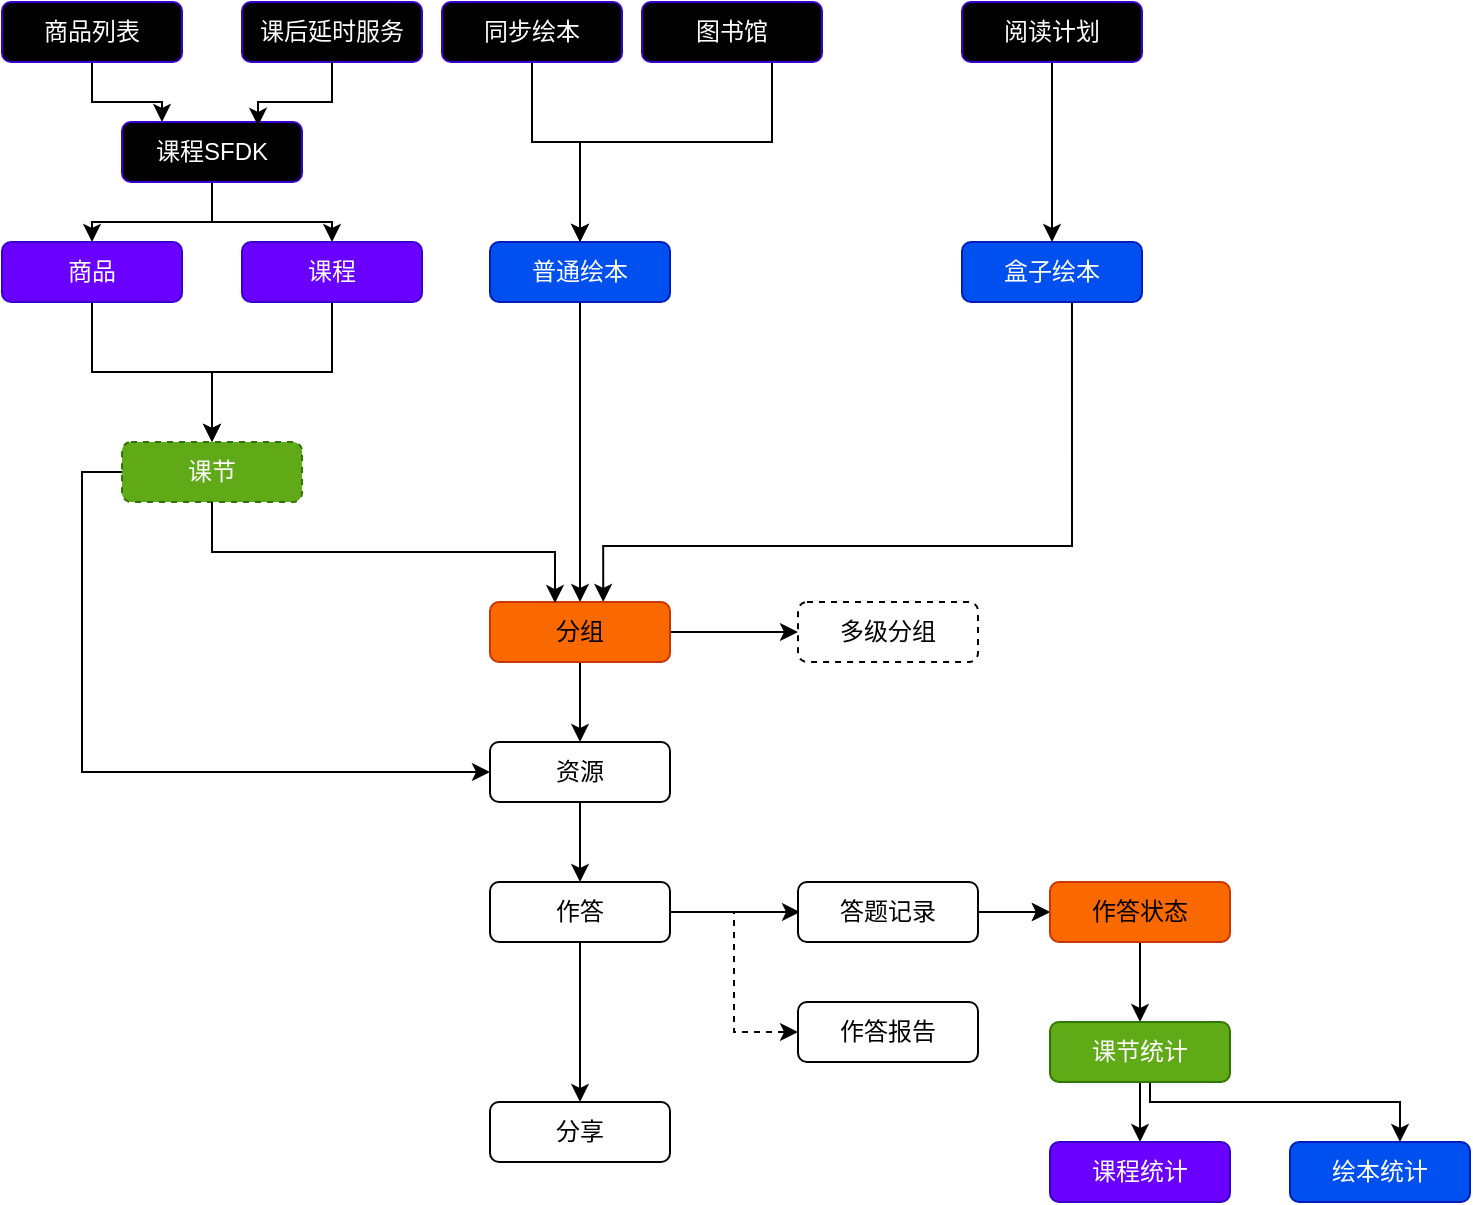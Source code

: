 <mxfile version="27.1.5">
  <diagram name="第 1 页" id="vCstujBlFwDj5-IRAXL8">
    <mxGraphModel dx="995" dy="789" grid="1" gridSize="10" guides="1" tooltips="1" connect="1" arrows="1" fold="1" page="1" pageScale="1" pageWidth="827" pageHeight="1169" math="0" shadow="0">
      <root>
        <mxCell id="0" />
        <mxCell id="1" parent="0" />
        <mxCell id="kBfozF5rs_TPLlJqGUb--8" style="edgeStyle=orthogonalEdgeStyle;rounded=0;orthogonalLoop=1;jettySize=auto;html=1;" parent="1" source="kBfozF5rs_TPLlJqGUb--1" target="kBfozF5rs_TPLlJqGUb--5" edge="1">
          <mxGeometry relative="1" as="geometry" />
        </mxCell>
        <mxCell id="kBfozF5rs_TPLlJqGUb--1" value="商品" style="rounded=1;whiteSpace=wrap;html=1;fillColor=#6a00ff;fontColor=#ffffff;strokeColor=#3700CC;" parent="1" vertex="1">
          <mxGeometry x="50" y="450" width="90" height="30" as="geometry" />
        </mxCell>
        <mxCell id="kBfozF5rs_TPLlJqGUb--9" style="edgeStyle=orthogonalEdgeStyle;rounded=0;orthogonalLoop=1;jettySize=auto;html=1;entryX=0.5;entryY=0;entryDx=0;entryDy=0;" parent="1" source="kBfozF5rs_TPLlJqGUb--2" target="kBfozF5rs_TPLlJqGUb--5" edge="1">
          <mxGeometry relative="1" as="geometry" />
        </mxCell>
        <mxCell id="kBfozF5rs_TPLlJqGUb--2" value="课程" style="rounded=1;whiteSpace=wrap;html=1;fillColor=#6a00ff;fontColor=#ffffff;strokeColor=#3700CC;" parent="1" vertex="1">
          <mxGeometry x="170" y="450" width="90" height="30" as="geometry" />
        </mxCell>
        <mxCell id="kBfozF5rs_TPLlJqGUb--12" style="edgeStyle=orthogonalEdgeStyle;rounded=0;orthogonalLoop=1;jettySize=auto;html=1;entryX=0.5;entryY=0;entryDx=0;entryDy=0;" parent="1" source="kBfozF5rs_TPLlJqGUb--3" target="kBfozF5rs_TPLlJqGUb--10" edge="1">
          <mxGeometry relative="1" as="geometry" />
        </mxCell>
        <mxCell id="kBfozF5rs_TPLlJqGUb--3" value="普通绘本" style="rounded=1;whiteSpace=wrap;html=1;strokeColor=#001DBC;fillColor=#0050ef;fontColor=#ffffff;" parent="1" vertex="1">
          <mxGeometry x="294" y="450" width="90" height="30" as="geometry" />
        </mxCell>
        <mxCell id="kBfozF5rs_TPLlJqGUb--13" style="edgeStyle=orthogonalEdgeStyle;rounded=0;orthogonalLoop=1;jettySize=auto;html=1;entryX=0.629;entryY=-0.065;entryDx=0;entryDy=0;exitX=0.5;exitY=1;exitDx=0;exitDy=0;entryPerimeter=0;" parent="1" edge="1">
          <mxGeometry relative="1" as="geometry">
            <Array as="points">
              <mxPoint x="585" y="601.95" />
              <mxPoint x="351" y="601.95" />
            </Array>
            <mxPoint x="584.99" y="461.95" as="sourcePoint" />
            <mxPoint x="350.61" y="630" as="targetPoint" />
          </mxGeometry>
        </mxCell>
        <mxCell id="kBfozF5rs_TPLlJqGUb--4" value="盒子绘本" style="rounded=1;whiteSpace=wrap;html=1;strokeColor=#001DBC;fillColor=#0050ef;fontColor=#ffffff;" parent="1" vertex="1">
          <mxGeometry x="530" y="450" width="90" height="30" as="geometry" />
        </mxCell>
        <mxCell id="3AZ2bk7lzvWiGE3icyXY-1" style="edgeStyle=orthogonalEdgeStyle;rounded=0;orthogonalLoop=1;jettySize=auto;html=1;entryX=0;entryY=0.5;entryDx=0;entryDy=0;exitX=0;exitY=0.5;exitDx=0;exitDy=0;" parent="1" source="kBfozF5rs_TPLlJqGUb--5" target="kBfozF5rs_TPLlJqGUb--14" edge="1">
          <mxGeometry relative="1" as="geometry" />
        </mxCell>
        <mxCell id="kBfozF5rs_TPLlJqGUb--5" value="课节" style="rounded=1;whiteSpace=wrap;html=1;dashed=1;strokeColor=#2D7600;fillColor=#60a917;fontColor=#ffffff;" parent="1" vertex="1">
          <mxGeometry x="110" y="550" width="90" height="30" as="geometry" />
        </mxCell>
        <mxCell id="kBfozF5rs_TPLlJqGUb--16" style="edgeStyle=orthogonalEdgeStyle;rounded=0;orthogonalLoop=1;jettySize=auto;html=1;" parent="1" source="kBfozF5rs_TPLlJqGUb--10" target="kBfozF5rs_TPLlJqGUb--14" edge="1">
          <mxGeometry relative="1" as="geometry" />
        </mxCell>
        <mxCell id="3AZ2bk7lzvWiGE3icyXY-8" style="edgeStyle=orthogonalEdgeStyle;rounded=0;orthogonalLoop=1;jettySize=auto;html=1;entryX=0;entryY=0.5;entryDx=0;entryDy=0;" parent="1" source="kBfozF5rs_TPLlJqGUb--10" target="3AZ2bk7lzvWiGE3icyXY-7" edge="1">
          <mxGeometry relative="1" as="geometry" />
        </mxCell>
        <mxCell id="kBfozF5rs_TPLlJqGUb--10" value="分组" style="rounded=1;whiteSpace=wrap;html=1;fillColor=#fa6800;fontColor=#000000;strokeColor=#C73500;" parent="1" vertex="1">
          <mxGeometry x="294" y="630" width="90" height="30" as="geometry" />
        </mxCell>
        <mxCell id="kBfozF5rs_TPLlJqGUb--17" style="edgeStyle=orthogonalEdgeStyle;rounded=0;orthogonalLoop=1;jettySize=auto;html=1;entryX=0.5;entryY=0;entryDx=0;entryDy=0;" parent="1" source="kBfozF5rs_TPLlJqGUb--14" target="kBfozF5rs_TPLlJqGUb--15" edge="1">
          <mxGeometry relative="1" as="geometry" />
        </mxCell>
        <mxCell id="kBfozF5rs_TPLlJqGUb--14" value="资源" style="rounded=1;whiteSpace=wrap;html=1;" parent="1" vertex="1">
          <mxGeometry x="294" y="700" width="90" height="30" as="geometry" />
        </mxCell>
        <mxCell id="3AZ2bk7lzvWiGE3icyXY-3" style="edgeStyle=orthogonalEdgeStyle;rounded=0;orthogonalLoop=1;jettySize=auto;html=1;entryX=0.5;entryY=0;entryDx=0;entryDy=0;" parent="1" source="kBfozF5rs_TPLlJqGUb--15" target="3AZ2bk7lzvWiGE3icyXY-2" edge="1">
          <mxGeometry relative="1" as="geometry" />
        </mxCell>
        <mxCell id="3AZ2bk7lzvWiGE3icyXY-5" value="" style="edgeStyle=orthogonalEdgeStyle;rounded=0;orthogonalLoop=1;jettySize=auto;html=1;" parent="1" source="kBfozF5rs_TPLlJqGUb--15" edge="1">
          <mxGeometry relative="1" as="geometry">
            <mxPoint x="449.0" y="785" as="targetPoint" />
          </mxGeometry>
        </mxCell>
        <mxCell id="3AZ2bk7lzvWiGE3icyXY-20" style="edgeStyle=orthogonalEdgeStyle;rounded=0;orthogonalLoop=1;jettySize=auto;html=1;entryX=0;entryY=0.5;entryDx=0;entryDy=0;dashed=1;" parent="1" source="kBfozF5rs_TPLlJqGUb--15" target="3AZ2bk7lzvWiGE3icyXY-19" edge="1">
          <mxGeometry relative="1" as="geometry" />
        </mxCell>
        <mxCell id="kBfozF5rs_TPLlJqGUb--15" value="作答" style="rounded=1;whiteSpace=wrap;html=1;" parent="1" vertex="1">
          <mxGeometry x="294" y="770" width="90" height="30" as="geometry" />
        </mxCell>
        <mxCell id="3AZ2bk7lzvWiGE3icyXY-2" value="分享" style="rounded=1;whiteSpace=wrap;html=1;" parent="1" vertex="1">
          <mxGeometry x="294" y="880" width="90" height="30" as="geometry" />
        </mxCell>
        <mxCell id="3AZ2bk7lzvWiGE3icyXY-11" style="edgeStyle=orthogonalEdgeStyle;rounded=0;orthogonalLoop=1;jettySize=auto;html=1;" parent="1" source="3AZ2bk7lzvWiGE3icyXY-6" target="3AZ2bk7lzvWiGE3icyXY-9" edge="1">
          <mxGeometry relative="1" as="geometry" />
        </mxCell>
        <mxCell id="3AZ2bk7lzvWiGE3icyXY-18" value="" style="edgeStyle=orthogonalEdgeStyle;rounded=0;orthogonalLoop=1;jettySize=auto;html=1;" parent="1" source="3AZ2bk7lzvWiGE3icyXY-6" target="3AZ2bk7lzvWiGE3icyXY-9" edge="1">
          <mxGeometry relative="1" as="geometry" />
        </mxCell>
        <mxCell id="3AZ2bk7lzvWiGE3icyXY-6" value="答题记录" style="rounded=1;whiteSpace=wrap;html=1;" parent="1" vertex="1">
          <mxGeometry x="448" y="770" width="90" height="30" as="geometry" />
        </mxCell>
        <mxCell id="3AZ2bk7lzvWiGE3icyXY-7" value="多级分组" style="rounded=1;whiteSpace=wrap;html=1;dashed=1;" parent="1" vertex="1">
          <mxGeometry x="448" y="630" width="90" height="30" as="geometry" />
        </mxCell>
        <mxCell id="3AZ2bk7lzvWiGE3icyXY-22" style="edgeStyle=orthogonalEdgeStyle;rounded=0;orthogonalLoop=1;jettySize=auto;html=1;entryX=0.5;entryY=0;entryDx=0;entryDy=0;" parent="1" source="3AZ2bk7lzvWiGE3icyXY-9" target="3AZ2bk7lzvWiGE3icyXY-10" edge="1">
          <mxGeometry relative="1" as="geometry" />
        </mxCell>
        <mxCell id="3AZ2bk7lzvWiGE3icyXY-9" value="作答状态" style="rounded=1;whiteSpace=wrap;html=1;fillColor=#fa6800;fontColor=#000000;strokeColor=#C73500;" parent="1" vertex="1">
          <mxGeometry x="574" y="770" width="90" height="30" as="geometry" />
        </mxCell>
        <mxCell id="3AZ2bk7lzvWiGE3icyXY-23" style="edgeStyle=orthogonalEdgeStyle;rounded=0;orthogonalLoop=1;jettySize=auto;html=1;" parent="1" source="3AZ2bk7lzvWiGE3icyXY-10" target="3AZ2bk7lzvWiGE3icyXY-12" edge="1">
          <mxGeometry relative="1" as="geometry" />
        </mxCell>
        <mxCell id="3AZ2bk7lzvWiGE3icyXY-24" style="edgeStyle=orthogonalEdgeStyle;rounded=0;orthogonalLoop=1;jettySize=auto;html=1;" parent="1" edge="1">
          <mxGeometry relative="1" as="geometry">
            <mxPoint x="624" y="870" as="sourcePoint" />
            <mxPoint x="749" y="900" as="targetPoint" />
            <Array as="points">
              <mxPoint x="624" y="880" />
              <mxPoint x="749" y="880" />
            </Array>
          </mxGeometry>
        </mxCell>
        <mxCell id="3AZ2bk7lzvWiGE3icyXY-10" value="课节统计" style="rounded=1;whiteSpace=wrap;html=1;strokeColor=#2D7600;fillColor=#60a917;fontColor=#ffffff;" parent="1" vertex="1">
          <mxGeometry x="574" y="840" width="90" height="30" as="geometry" />
        </mxCell>
        <mxCell id="3AZ2bk7lzvWiGE3icyXY-12" value="课程统计" style="rounded=1;whiteSpace=wrap;html=1;fillColor=#6a00ff;fontColor=#ffffff;strokeColor=#3700CC;" parent="1" vertex="1">
          <mxGeometry x="574" y="900" width="90" height="30" as="geometry" />
        </mxCell>
        <mxCell id="3AZ2bk7lzvWiGE3icyXY-16" value="绘本统计" style="rounded=1;whiteSpace=wrap;html=1;strokeColor=#001DBC;fillColor=#0050ef;fontColor=#ffffff;" parent="1" vertex="1">
          <mxGeometry x="694" y="900" width="90" height="30" as="geometry" />
        </mxCell>
        <mxCell id="3AZ2bk7lzvWiGE3icyXY-19" value="作答报告" style="rounded=1;whiteSpace=wrap;html=1;" parent="1" vertex="1">
          <mxGeometry x="448" y="830" width="90" height="30" as="geometry" />
        </mxCell>
        <mxCell id="TC2-0QoTWvPlI6DKLLCu-4" style="edgeStyle=orthogonalEdgeStyle;rounded=0;orthogonalLoop=1;jettySize=auto;html=1;" edge="1" parent="1" source="TC2-0QoTWvPlI6DKLLCu-1" target="TC2-0QoTWvPlI6DKLLCu-3">
          <mxGeometry relative="1" as="geometry">
            <Array as="points">
              <mxPoint x="95" y="380" />
              <mxPoint x="130" y="380" />
            </Array>
          </mxGeometry>
        </mxCell>
        <mxCell id="TC2-0QoTWvPlI6DKLLCu-1" value="商品列表" style="rounded=1;whiteSpace=wrap;html=1;fillColor=light-dark(#6A00FF,#808080);fontColor=#ffffff;strokeColor=light-dark(#3700CC,#B3B3B3);gradientColor=default;" vertex="1" parent="1">
          <mxGeometry x="50" y="330" width="90" height="30" as="geometry" />
        </mxCell>
        <mxCell id="TC2-0QoTWvPlI6DKLLCu-2" value="课后延时服务" style="rounded=1;whiteSpace=wrap;html=1;fillColor=light-dark(#6A00FF,#808080);fontColor=#ffffff;strokeColor=light-dark(#3700CC,#B3B3B3);gradientColor=default;" vertex="1" parent="1">
          <mxGeometry x="170" y="330" width="90" height="30" as="geometry" />
        </mxCell>
        <mxCell id="TC2-0QoTWvPlI6DKLLCu-7" style="edgeStyle=orthogonalEdgeStyle;rounded=0;orthogonalLoop=1;jettySize=auto;html=1;" edge="1" parent="1" source="TC2-0QoTWvPlI6DKLLCu-3" target="kBfozF5rs_TPLlJqGUb--1">
          <mxGeometry relative="1" as="geometry" />
        </mxCell>
        <mxCell id="TC2-0QoTWvPlI6DKLLCu-8" style="edgeStyle=orthogonalEdgeStyle;rounded=0;orthogonalLoop=1;jettySize=auto;html=1;" edge="1" parent="1" source="TC2-0QoTWvPlI6DKLLCu-3" target="kBfozF5rs_TPLlJqGUb--2">
          <mxGeometry relative="1" as="geometry" />
        </mxCell>
        <mxCell id="TC2-0QoTWvPlI6DKLLCu-3" value="课程SFDK" style="rounded=1;whiteSpace=wrap;html=1;fillColor=light-dark(#6A00FF,#99FFFF);fontColor=#ffffff;strokeColor=light-dark(#3700CC,#B3B3B3);gradientColor=default;" vertex="1" parent="1">
          <mxGeometry x="110" y="390" width="90" height="30" as="geometry" />
        </mxCell>
        <mxCell id="TC2-0QoTWvPlI6DKLLCu-6" style="edgeStyle=orthogonalEdgeStyle;rounded=0;orthogonalLoop=1;jettySize=auto;html=1;entryX=0.756;entryY=0.064;entryDx=0;entryDy=0;entryPerimeter=0;" edge="1" parent="1" source="TC2-0QoTWvPlI6DKLLCu-2" target="TC2-0QoTWvPlI6DKLLCu-3">
          <mxGeometry relative="1" as="geometry" />
        </mxCell>
        <mxCell id="TC2-0QoTWvPlI6DKLLCu-11" style="edgeStyle=orthogonalEdgeStyle;rounded=0;orthogonalLoop=1;jettySize=auto;html=1;entryX=0.5;entryY=0;entryDx=0;entryDy=0;" edge="1" parent="1" source="TC2-0QoTWvPlI6DKLLCu-9" target="kBfozF5rs_TPLlJqGUb--3">
          <mxGeometry relative="1" as="geometry">
            <Array as="points">
              <mxPoint x="315" y="400" />
              <mxPoint x="339" y="400" />
            </Array>
          </mxGeometry>
        </mxCell>
        <mxCell id="TC2-0QoTWvPlI6DKLLCu-9" value="同步绘本" style="rounded=1;whiteSpace=wrap;html=1;fillColor=light-dark(#6A00FF,#808080);fontColor=#ffffff;strokeColor=light-dark(#3700CC,#B3B3B3);gradientColor=default;" vertex="1" parent="1">
          <mxGeometry x="270" y="330" width="90" height="30" as="geometry" />
        </mxCell>
        <mxCell id="TC2-0QoTWvPlI6DKLLCu-12" style="edgeStyle=orthogonalEdgeStyle;rounded=0;orthogonalLoop=1;jettySize=auto;html=1;entryX=0.5;entryY=0;entryDx=0;entryDy=0;" edge="1" parent="1" source="TC2-0QoTWvPlI6DKLLCu-10" target="kBfozF5rs_TPLlJqGUb--3">
          <mxGeometry relative="1" as="geometry">
            <Array as="points">
              <mxPoint x="435" y="400" />
              <mxPoint x="339" y="400" />
            </Array>
          </mxGeometry>
        </mxCell>
        <mxCell id="TC2-0QoTWvPlI6DKLLCu-10" value="图书馆" style="rounded=1;whiteSpace=wrap;html=1;fillColor=light-dark(#6A00FF,#808080);fontColor=#ffffff;strokeColor=light-dark(#3700CC,#B3B3B3);gradientColor=default;" vertex="1" parent="1">
          <mxGeometry x="370" y="330" width="90" height="30" as="geometry" />
        </mxCell>
        <mxCell id="TC2-0QoTWvPlI6DKLLCu-15" style="edgeStyle=orthogonalEdgeStyle;rounded=0;orthogonalLoop=1;jettySize=auto;html=1;" edge="1" parent="1" source="TC2-0QoTWvPlI6DKLLCu-13" target="kBfozF5rs_TPLlJqGUb--4">
          <mxGeometry relative="1" as="geometry" />
        </mxCell>
        <mxCell id="TC2-0QoTWvPlI6DKLLCu-13" value="阅读计划" style="rounded=1;whiteSpace=wrap;html=1;fillColor=light-dark(#6A00FF,#808080);fontColor=#ffffff;strokeColor=light-dark(#3700CC,#B3B3B3);gradientColor=default;" vertex="1" parent="1">
          <mxGeometry x="530" y="330" width="90" height="30" as="geometry" />
        </mxCell>
        <mxCell id="TC2-0QoTWvPlI6DKLLCu-17" style="edgeStyle=orthogonalEdgeStyle;rounded=0;orthogonalLoop=1;jettySize=auto;html=1;entryX=0.361;entryY=0.017;entryDx=0;entryDy=0;entryPerimeter=0;exitX=0.5;exitY=1;exitDx=0;exitDy=0;" edge="1" parent="1" source="kBfozF5rs_TPLlJqGUb--5" target="kBfozF5rs_TPLlJqGUb--10">
          <mxGeometry relative="1" as="geometry" />
        </mxCell>
      </root>
    </mxGraphModel>
  </diagram>
</mxfile>
